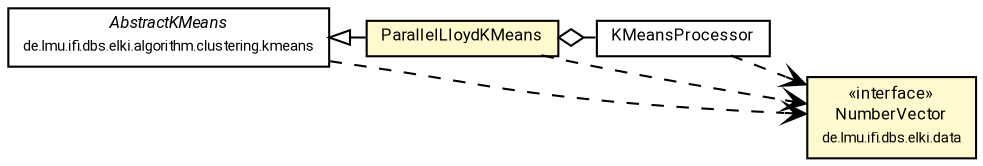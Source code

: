 #!/usr/local/bin/dot
#
# Class diagram 
# Generated by UMLGraph version R5_7_2-60-g0e99a6 (http://www.spinellis.gr/umlgraph/)
#

digraph G {
	graph [fontnames="svg"]
	edge [fontname="Roboto",fontsize=7,labelfontname="Roboto",labelfontsize=7,color="black"];
	node [fontname="Roboto",fontcolor="black",fontsize=8,shape=plaintext,margin=0,width=0,height=0];
	nodesep=0.15;
	ranksep=0.25;
	rankdir=LR;
	// de.lmu.ifi.dbs.elki.algorithm.clustering.kmeans.AbstractKMeans<V extends de.lmu.ifi.dbs.elki.data.NumberVector, M extends de.lmu.ifi.dbs.elki.data.model.Model>
	c8002943 [label=<<table title="de.lmu.ifi.dbs.elki.algorithm.clustering.kmeans.AbstractKMeans" border="0" cellborder="1" cellspacing="0" cellpadding="2" href="../AbstractKMeans.html" target="_parent">
		<tr><td><table border="0" cellspacing="0" cellpadding="1">
		<tr><td align="center" balign="center"> <font face="Roboto"><i>AbstractKMeans</i></font> </td></tr>
		<tr><td align="center" balign="center"> <font face="Roboto" point-size="7.0">de.lmu.ifi.dbs.elki.algorithm.clustering.kmeans</font> </td></tr>
		</table></td></tr>
		</table>>, URL="../AbstractKMeans.html"];
	// de.lmu.ifi.dbs.elki.algorithm.clustering.kmeans.parallel.ParallelLloydKMeans<V extends de.lmu.ifi.dbs.elki.data.NumberVector>
	c8002949 [label=<<table title="de.lmu.ifi.dbs.elki.algorithm.clustering.kmeans.parallel.ParallelLloydKMeans" border="0" cellborder="1" cellspacing="0" cellpadding="2" bgcolor="lemonChiffon" href="ParallelLloydKMeans.html" target="_parent">
		<tr><td><table border="0" cellspacing="0" cellpadding="1">
		<tr><td align="center" balign="center"> <font face="Roboto">ParallelLloydKMeans</font> </td></tr>
		</table></td></tr>
		</table>>, URL="ParallelLloydKMeans.html"];
	// de.lmu.ifi.dbs.elki.algorithm.clustering.kmeans.parallel.KMeansProcessor<V extends de.lmu.ifi.dbs.elki.data.NumberVector>
	c8002951 [label=<<table title="de.lmu.ifi.dbs.elki.algorithm.clustering.kmeans.parallel.KMeansProcessor" border="0" cellborder="1" cellspacing="0" cellpadding="2" href="KMeansProcessor.html" target="_parent">
		<tr><td><table border="0" cellspacing="0" cellpadding="1">
		<tr><td align="center" balign="center"> <font face="Roboto">KMeansProcessor</font> </td></tr>
		</table></td></tr>
		</table>>, URL="KMeansProcessor.html"];
	// de.lmu.ifi.dbs.elki.data.NumberVector
	c8003300 [label=<<table title="de.lmu.ifi.dbs.elki.data.NumberVector" border="0" cellborder="1" cellspacing="0" cellpadding="2" bgcolor="LemonChiffon" href="../../../../data/NumberVector.html" target="_parent">
		<tr><td><table border="0" cellspacing="0" cellpadding="1">
		<tr><td align="center" balign="center"> &#171;interface&#187; </td></tr>
		<tr><td align="center" balign="center"> <font face="Roboto">NumberVector</font> </td></tr>
		<tr><td align="center" balign="center"> <font face="Roboto" point-size="7.0">de.lmu.ifi.dbs.elki.data</font> </td></tr>
		</table></td></tr>
		</table>>, URL="../../../../data/NumberVector.html"];
	// de.lmu.ifi.dbs.elki.algorithm.clustering.kmeans.parallel.ParallelLloydKMeans<V extends de.lmu.ifi.dbs.elki.data.NumberVector> extends de.lmu.ifi.dbs.elki.algorithm.clustering.kmeans.AbstractKMeans<V extends de.lmu.ifi.dbs.elki.data.NumberVector, M extends de.lmu.ifi.dbs.elki.data.model.Model>
	c8002943 -> c8002949 [arrowtail=empty,dir=back,weight=10];
	// de.lmu.ifi.dbs.elki.algorithm.clustering.kmeans.parallel.ParallelLloydKMeans<V extends de.lmu.ifi.dbs.elki.data.NumberVector> has de.lmu.ifi.dbs.elki.algorithm.clustering.kmeans.parallel.KMeansProcessor<V extends de.lmu.ifi.dbs.elki.data.NumberVector>
	c8002949 -> c8002951 [arrowhead=none,arrowtail=ediamond,dir=back,weight=4];
	// de.lmu.ifi.dbs.elki.algorithm.clustering.kmeans.AbstractKMeans<V extends de.lmu.ifi.dbs.elki.data.NumberVector, M extends de.lmu.ifi.dbs.elki.data.model.Model> depend de.lmu.ifi.dbs.elki.data.NumberVector
	c8002943 -> c8003300 [arrowhead=open,style=dashed,weight=0];
	// de.lmu.ifi.dbs.elki.algorithm.clustering.kmeans.parallel.ParallelLloydKMeans<V extends de.lmu.ifi.dbs.elki.data.NumberVector> depend de.lmu.ifi.dbs.elki.data.NumberVector
	c8002949 -> c8003300 [arrowhead=open,style=dashed,weight=0];
	// de.lmu.ifi.dbs.elki.algorithm.clustering.kmeans.parallel.KMeansProcessor<V extends de.lmu.ifi.dbs.elki.data.NumberVector> depend de.lmu.ifi.dbs.elki.data.NumberVector
	c8002951 -> c8003300 [arrowhead=open,style=dashed,weight=0];
}

